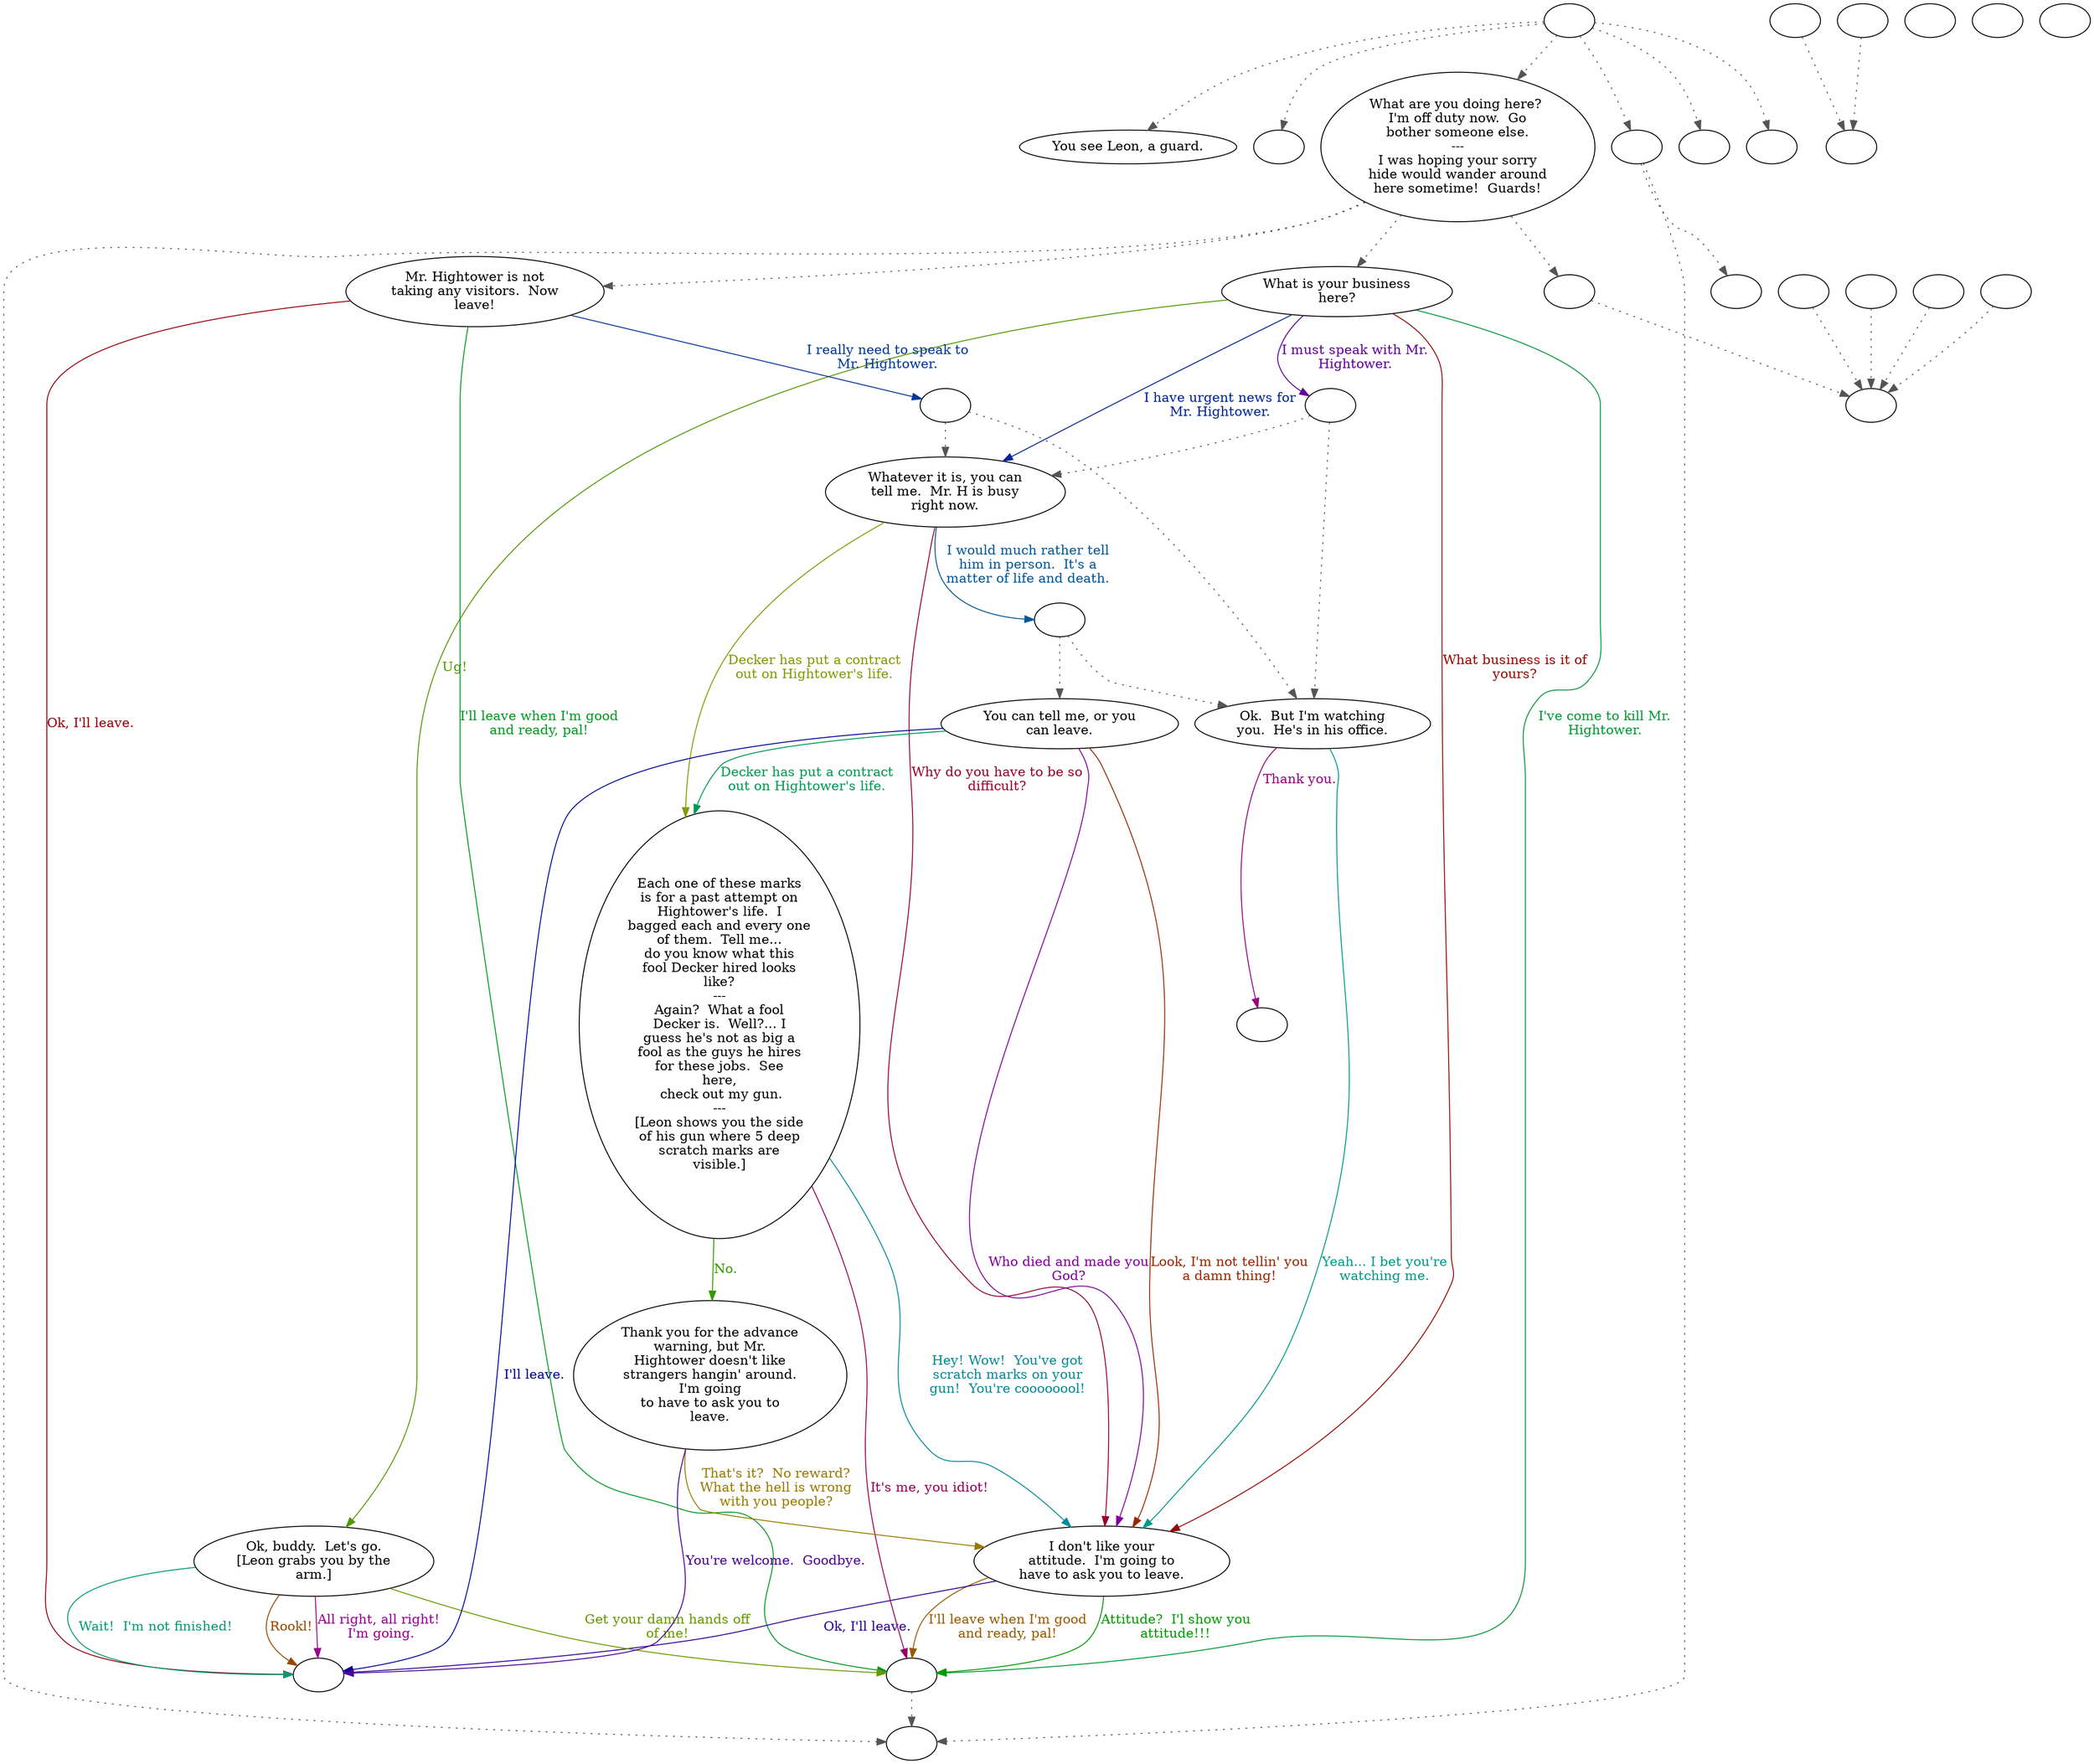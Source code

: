 digraph HTWRLEON {
  "start" [style=filled       fillcolor="#FFFFFF"       color="#000000"]
  "start" -> "look_at_p_proc" [style=dotted color="#555555"]
  "start" -> "pickup_p_proc" [style=dotted color="#555555"]
  "start" -> "talk_p_proc" [style=dotted color="#555555"]
  "start" -> "critter_p_proc" [style=dotted color="#555555"]
  "start" -> "destroy_p_proc" [style=dotted color="#555555"]
  "start" -> "damage_p_proc" [style=dotted color="#555555"]
  "start" [label=""]
  "combat" [style=filled       fillcolor="#FFFFFF"       color="#000000"]
  "combat" [label=""]
  "critter_p_proc" [style=filled       fillcolor="#FFFFFF"       color="#000000"]
  "critter_p_proc" -> "combat" [style=dotted color="#555555"]
  "critter_p_proc" -> "LeonPerformDump" [style=dotted color="#555555"]
  "critter_p_proc" [label=""]
  "pickup_p_proc" [style=filled       fillcolor="#FFFFFF"       color="#000000"]
  "pickup_p_proc" [label=""]
  "talk_p_proc" [style=filled       fillcolor="#FFFFFF"       color="#000000"]
  "talk_p_proc" -> "get_reaction" [style=dotted color="#555555"]
  "talk_p_proc" -> "combat" [style=dotted color="#555555"]
  "talk_p_proc" -> "Leon01" [style=dotted color="#555555"]
  "talk_p_proc" -> "Leon08" [style=dotted color="#555555"]
  "talk_p_proc" [label="What are you doing here? \nI'm off duty now.  Go\nbother someone else.\n---\nI was hoping your sorry\nhide would wander around\nhere sometime!  Guards!"]
  "destroy_p_proc" [style=filled       fillcolor="#FFFFFF"       color="#000000"]
  "destroy_p_proc" [label=""]
  "look_at_p_proc" [style=filled       fillcolor="#FFFFFF"       color="#000000"]
  "look_at_p_proc" [label="You see Leon, a guard."]
  "damage_p_proc" [style=filled       fillcolor="#FFFFFF"       color="#000000"]
  "damage_p_proc" [label=""]
  "Leon01" [style=filled       fillcolor="#FFFFFF"       color="#000000"]
  "Leon01" [label="What is your business\nhere?"]
  "Leon01" -> "Leon01a" [label="I must speak with Mr.\nHightower." color="#610099" fontcolor="#610099"]
  "Leon01" -> "LeonCombat" [label="I've come to kill Mr.\nHightower." color="#009935" fontcolor="#009935"]
  "Leon01" -> "Leon03" [label="What business is it of\nyours?" color="#990800" fontcolor="#990800"]
  "Leon01" -> "Leon04" [label="I have urgent news for\nMr. Hightower." color="#002599" fontcolor="#002599"]
  "Leon01" -> "Leon09" [label="Ug!" color="#519900" fontcolor="#519900"]
  "Leon01a" [style=filled       fillcolor="#FFFFFF"       color="#000000"]
  "Leon01a" -> "Leon02" [style=dotted color="#555555"]
  "Leon01a" -> "Leon04" [style=dotted color="#555555"]
  "Leon01a" [label=""]
  "Leon02" [style=filled       fillcolor="#FFFFFF"       color="#000000"]
  "Leon02" [label="Ok.  But I'm watching\nyou.  He's in his office."]
  "Leon02" -> "LeonEnd" [label="Thank you." color="#99007E" fontcolor="#99007E"]
  "Leon02" -> "Leon03" [label="Yeah... I bet you're\nwatching me." color="#009987" fontcolor="#009987"]
  "Leon03" [style=filled       fillcolor="#FFFFFF"       color="#000000"]
  "Leon03" [label="I don't like your\nattitude.  I'm going to\nhave to ask you to leave."]
  "Leon03" -> "LeonCombat" [label="I'll leave when I'm good\nand ready, pal!" color="#995B00" fontcolor="#995B00"]
  "Leon03" -> "LeonKickOut" [label="Ok, I'll leave." color="#2E0099" fontcolor="#2E0099"]
  "Leon03" -> "LeonCombat" [label="Attitude?  I'l show you\nattitude!!!" color="#009901" fontcolor="#009901"]
  "Leon04" [style=filled       fillcolor="#FFFFFF"       color="#000000"]
  "Leon04" [label="Whatever it is, you can\ntell me.  Mr. H is busy\nright now."]
  "Leon04" -> "Leon03" [label="Why do you have to be so\ndifficult?" color="#99002B" fontcolor="#99002B"]
  "Leon04" -> "Leon04a" [label="I would much rather tell\nhim in person.  It's a\nmatter of life and death." color="#005899" fontcolor="#005899"]
  "Leon04" -> "Leon06" [label="Decker has put a contract\nout on Hightower's life." color="#859900" fontcolor="#859900"]
  "Leon04a" [style=filled       fillcolor="#FFFFFF"       color="#000000"]
  "Leon04a" -> "Leon02" [style=dotted color="#555555"]
  "Leon04a" -> "Leon05" [style=dotted color="#555555"]
  "Leon04a" [label=""]
  "Leon05" [style=filled       fillcolor="#FFFFFF"       color="#000000"]
  "Leon05" [label="You can tell me, or you\ncan leave."]
  "Leon05" -> "Leon03" [label="Who died and made you\nGod?" color="#810099" fontcolor="#810099"]
  "Leon05" -> "Leon06" [label="Decker has put a contract\nout on Hightower's life." color="#009954" fontcolor="#009954"]
  "Leon05" -> "Leon03" [label="Look, I'm not tellin' you\na damn thing!" color="#992800" fontcolor="#992800"]
  "Leon05" -> "LeonKickOut" [label="I'll leave." color="#000599" fontcolor="#000599"]
  "Leon06" [style=filled       fillcolor="#FFFFFF"       color="#000000"]
  "Leon06" [label="Each one of these marks\nis for a past attempt on\nHightower's life.  I\nbagged each and every one\nof them.  Tell me...\ndo you know what this\nfool Decker hired looks\nlike?\n---\nAgain?  What a fool\nDecker is.  Well?... I\nguess he's not as big a\nfool as the guys he hires\nfor these jobs.  See\nhere,\n check out my gun.\n---\n[Leon shows you the side\nof his gun where 5 deep\nscratch marks are\nvisible.]"]
  "Leon06" -> "Leon07" [label="No." color="#329900" fontcolor="#329900"]
  "Leon06" -> "LeonCombat" [label="It's me, you idiot!" color="#99005E" fontcolor="#99005E"]
  "Leon06" -> "Leon03" [label="Hey! Wow!  You've got\nscratch marks on your\ngun!  You're coooooool!" color="#008B99" fontcolor="#008B99"]
  "Leon07" [style=filled       fillcolor="#FFFFFF"       color="#000000"]
  "Leon07" [label="Thank you for the advance\nwarning, but Mr.\nHightower doesn't like\nstrangers hangin' around.\nI'm going\nto have to ask you to\nleave."]
  "Leon07" -> "Leon03" [label="That's it?  No reward?\nWhat the hell is wrong\nwith you people?" color="#997A00" fontcolor="#997A00"]
  "Leon07" -> "LeonKickOut" [label="You're welcome.  Goodbye." color="#4E0099" fontcolor="#4E0099"]
  "Leon08" [style=filled       fillcolor="#FFFFFF"       color="#000000"]
  "Leon08" [label="Mr. Hightower is not\ntaking any visitors.  Now\nleave!"]
  "Leon08" -> "LeonCombat" [label="I'll leave when I'm good\nand ready, pal!" color="#009921" fontcolor="#009921"]
  "Leon08" -> "LeonKickOut" [label="Ok, I'll leave." color="#99000C" fontcolor="#99000C"]
  "Leon08" -> "Leon08a" [label="I really need to speak to\nMr. Hightower." color="#003899" fontcolor="#003899"]
  "Leon08a" [style=filled       fillcolor="#FFFFFF"       color="#000000"]
  "Leon08a" -> "Leon02" [style=dotted color="#555555"]
  "Leon08a" -> "Leon04" [style=dotted color="#555555"]
  "Leon08a" [label=""]
  "Leon09" [style=filled       fillcolor="#FFFFFF"       color="#000000"]
  "Leon09" [label="Ok, buddy.  Let's go.\n[Leon grabs you by the\narm.]"]
  "Leon09" -> "LeonCombat" [label="Get your damn hands off\nof me!" color="#659900" fontcolor="#659900"]
  "Leon09" -> "LeonKickOut" [label="All right, all right! \nI'm going." color="#990092" fontcolor="#990092"]
  "Leon09" -> "LeonKickOut" [label="Wait!  I'm not finished!" color="#009974" fontcolor="#009974"]
  "Leon09" -> "LeonKickOut" [label="Rookl!" color="#994700" fontcolor="#994700"]
  "LeonEnd" [style=filled       fillcolor="#FFFFFF"       color="#000000"]
  "LeonEnd" [label=""]
  "LeonKickOut" [style=filled       fillcolor="#FFFFFF"       color="#000000"]
  "LeonKickOut" [label=""]
  "LeonPerformDump" [style=filled       fillcolor="#FFFFFF"       color="#000000"]
  "LeonPerformDump" [label=""]
  "LeonCombat" [style=filled       fillcolor="#FFFFFF"       color="#000000"]
  "LeonCombat" -> "combat" [style=dotted color="#555555"]
  "LeonCombat" [label=""]
  "get_reaction" [style=filled       fillcolor="#FFFFFF"       color="#000000"]
  "get_reaction" -> "ReactToLevel" [style=dotted color="#555555"]
  "get_reaction" [label=""]
  "ReactToLevel" [style=filled       fillcolor="#FFFFFF"       color="#000000"]
  "ReactToLevel" [label=""]
  "LevelToReact" [style=filled       fillcolor="#FFFFFF"       color="#000000"]
  "LevelToReact" [label=""]
  "UpReact" [style=filled       fillcolor="#FFFFFF"       color="#000000"]
  "UpReact" -> "ReactToLevel" [style=dotted color="#555555"]
  "UpReact" [label=""]
  "DownReact" [style=filled       fillcolor="#FFFFFF"       color="#000000"]
  "DownReact" -> "ReactToLevel" [style=dotted color="#555555"]
  "DownReact" [label=""]
  "BottomReact" [style=filled       fillcolor="#FFFFFF"       color="#000000"]
  "BottomReact" [label=""]
  "TopReact" [style=filled       fillcolor="#FFFFFF"       color="#000000"]
  "TopReact" [label=""]
  "BigUpReact" [style=filled       fillcolor="#FFFFFF"       color="#000000"]
  "BigUpReact" -> "ReactToLevel" [style=dotted color="#555555"]
  "BigUpReact" [label=""]
  "BigDownReact" [style=filled       fillcolor="#FFFFFF"       color="#000000"]
  "BigDownReact" -> "ReactToLevel" [style=dotted color="#555555"]
  "BigDownReact" [label=""]
  "UpReactLevel" [style=filled       fillcolor="#FFFFFF"       color="#000000"]
  "UpReactLevel" -> "LevelToReact" [style=dotted color="#555555"]
  "UpReactLevel" [label=""]
  "DownReactLevel" [style=filled       fillcolor="#FFFFFF"       color="#000000"]
  "DownReactLevel" -> "LevelToReact" [style=dotted color="#555555"]
  "DownReactLevel" [label=""]
  "Goodbyes" [style=filled       fillcolor="#FFFFFF"       color="#000000"]
  "Goodbyes" [label=""]
}